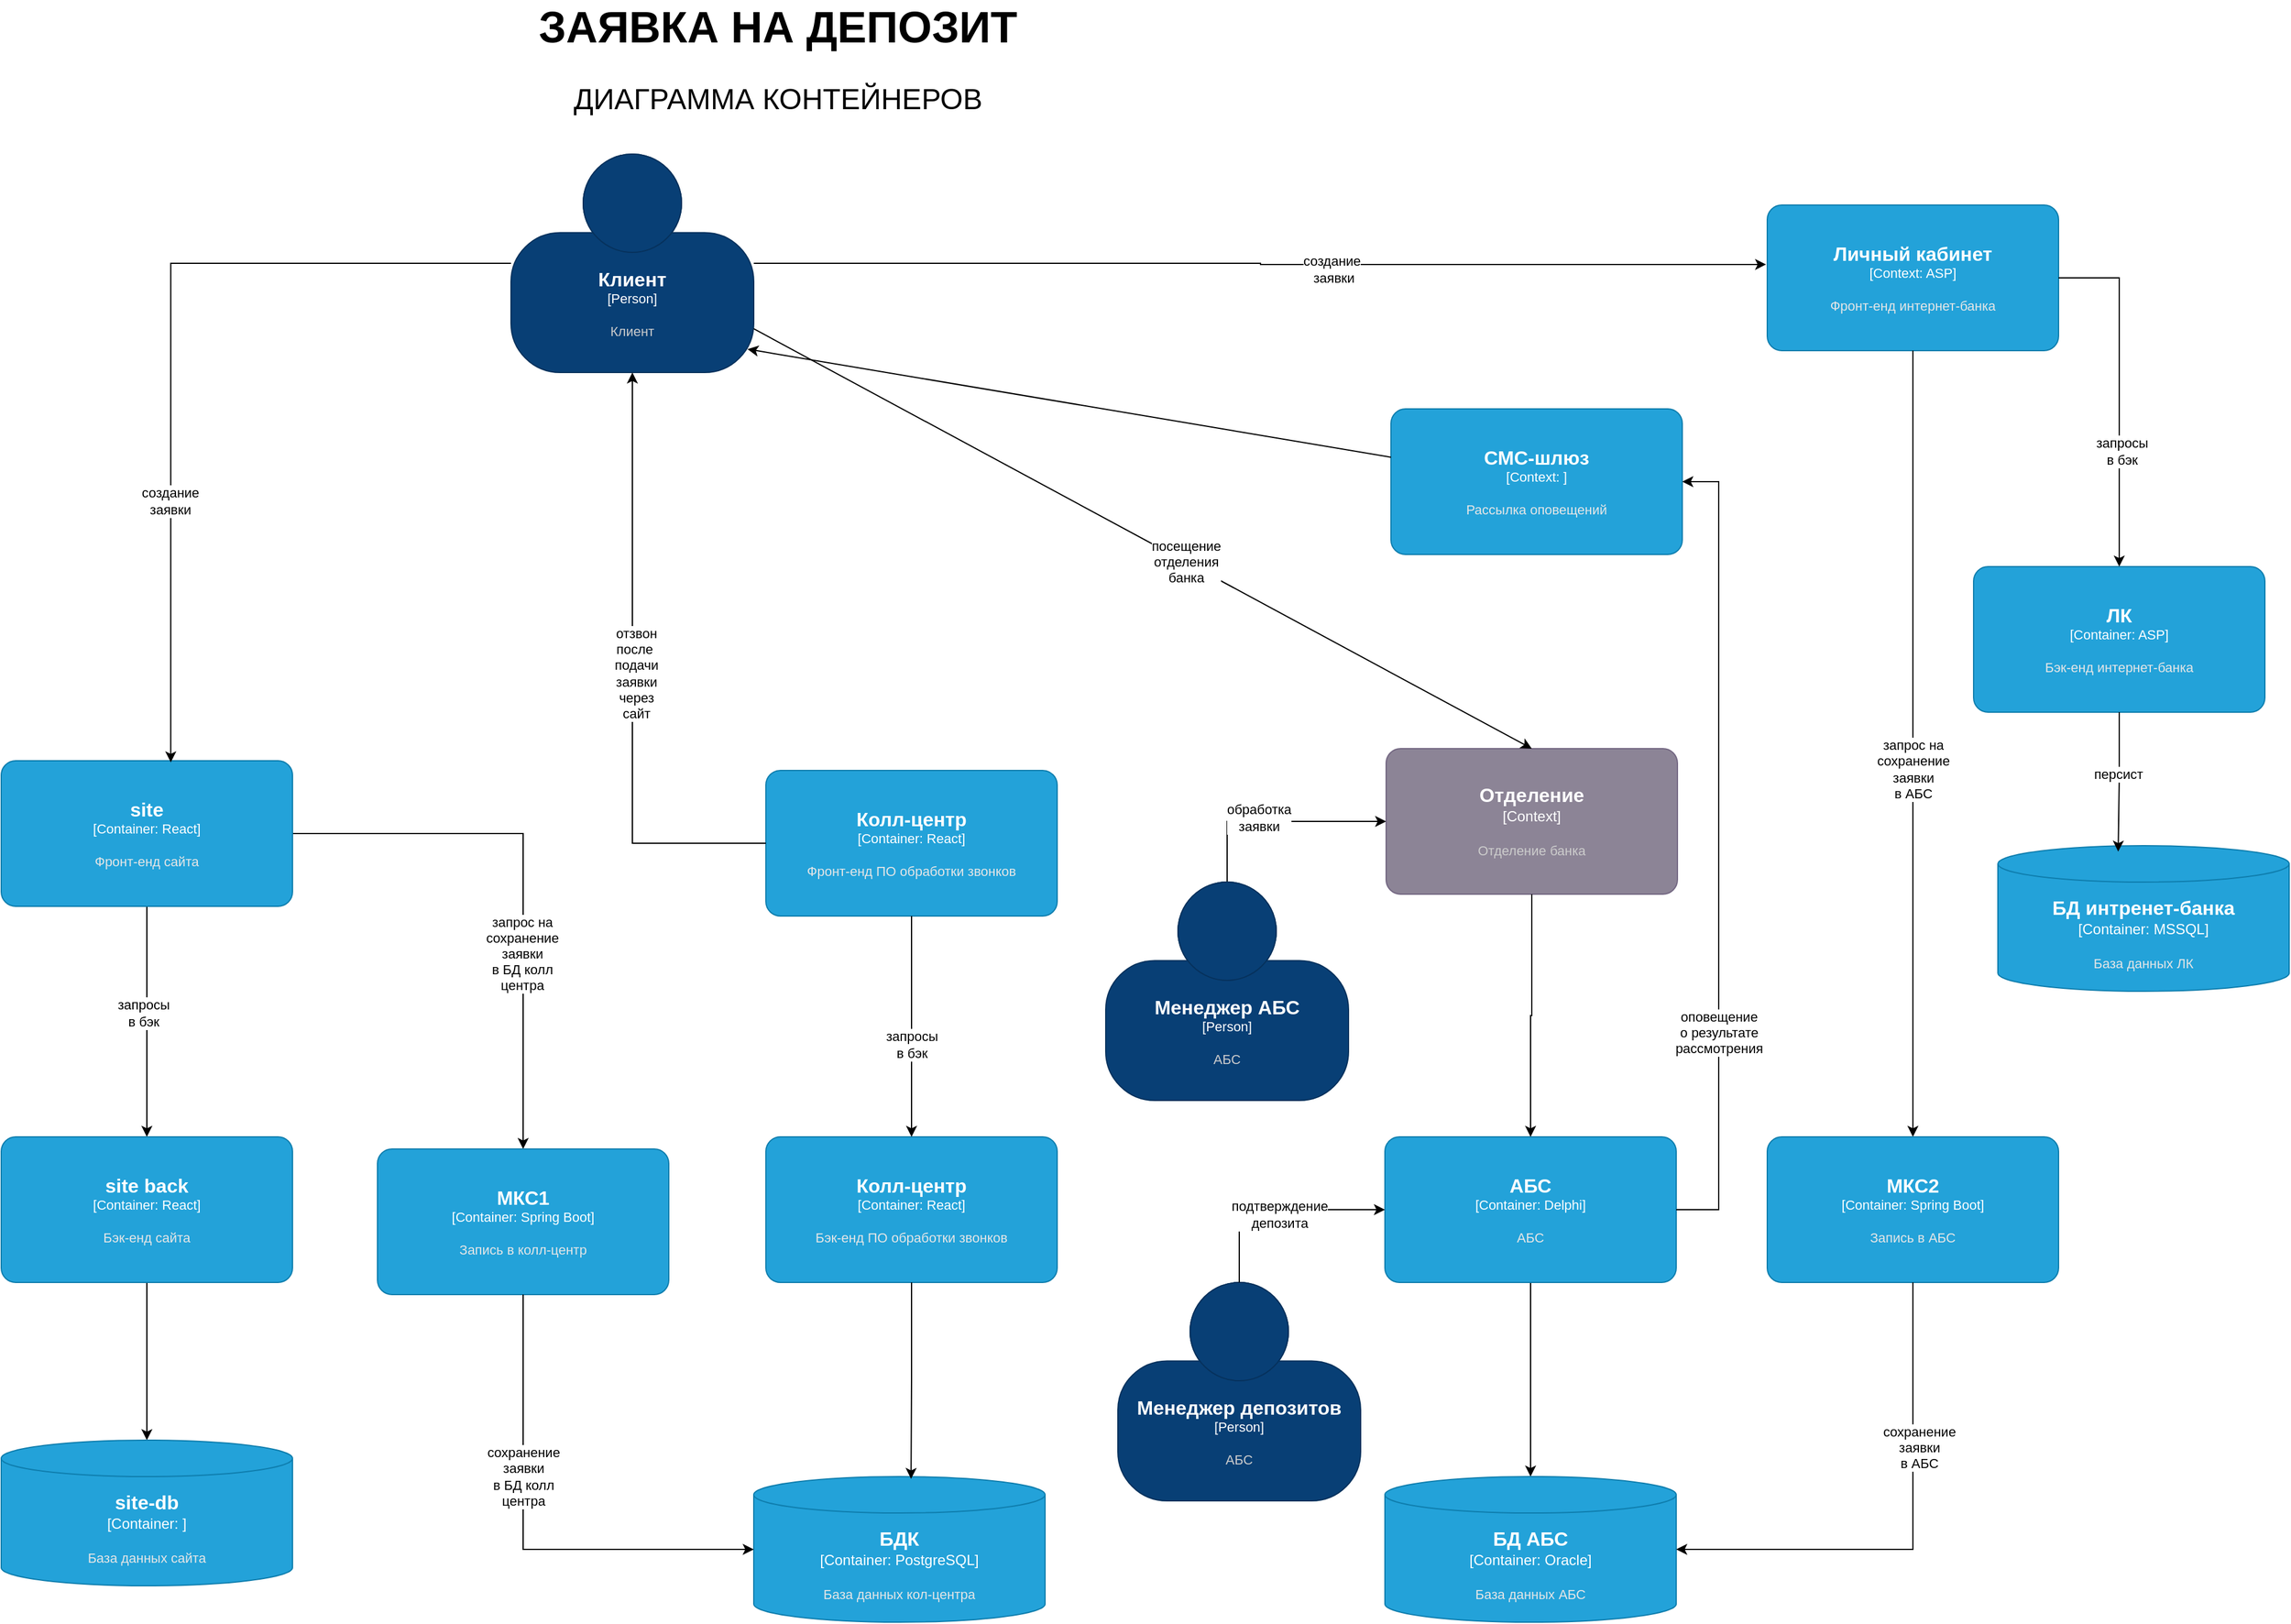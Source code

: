 <mxfile version="25.0.2">
  <diagram name="Page-1" id="MmIHik43HimOuQ7mUpIC">
    <mxGraphModel dx="1541" dy="2320" grid="1" gridSize="10" guides="1" tooltips="1" connect="1" arrows="1" fold="1" page="1" pageScale="1" pageWidth="850" pageHeight="1100" math="0" shadow="0">
      <root>
        <mxCell id="0" />
        <mxCell id="1" parent="0" />
        <object placeholders="1" c4Name="Клиент" c4Type="Person" c4Description="Клиент" label="&lt;font style=&quot;font-size: 16px&quot;&gt;&lt;b&gt;%c4Name%&lt;/b&gt;&lt;/font&gt;&lt;div&gt;[%c4Type%]&lt;/div&gt;&lt;br&gt;&lt;div&gt;&lt;font style=&quot;font-size: 11px&quot;&gt;&lt;font color=&quot;#cccccc&quot;&gt;%c4Description%&lt;/font&gt;&lt;/div&gt;" id="OG3AnWUGt1m17AZRA_l--1">
          <mxCell style="html=1;fontSize=11;dashed=0;whiteSpace=wrap;fillColor=#083F75;strokeColor=#06315C;fontColor=#ffffff;shape=mxgraph.c4.person2;align=center;metaEdit=1;points=[[0.5,0,0],[1,0.5,0],[1,0.75,0],[0.75,1,0],[0.5,1,0],[0.25,1,0],[0,0.75,0],[0,0.5,0]];resizable=0;" parent="1" vertex="1">
            <mxGeometry x="1600" y="80" width="200" height="180" as="geometry" />
          </mxCell>
        </object>
        <mxCell id="OG3AnWUGt1m17AZRA_l--12" style="edgeStyle=orthogonalEdgeStyle;rounded=0;orthogonalLoop=1;jettySize=auto;html=1;entryX=-0.004;entryY=0.408;entryDx=0;entryDy=0;entryPerimeter=0;" parent="1" source="OG3AnWUGt1m17AZRA_l--1" target="DwFzjTZeQUpSK4uyvUlI-3" edge="1">
          <mxGeometry relative="1" as="geometry">
            <mxPoint x="1500" y="140" as="targetPoint" />
          </mxGeometry>
        </mxCell>
        <mxCell id="8X3rWXkJx_iWCUfQab2U-19" value="создание&lt;div&gt;&amp;nbsp;заявки&lt;/div&gt;" style="edgeLabel;html=1;align=center;verticalAlign=middle;resizable=0;points=[];" parent="OG3AnWUGt1m17AZRA_l--12" vertex="1" connectable="0">
          <mxGeometry x="0.144" y="-4" relative="1" as="geometry">
            <mxPoint x="-1" as="offset" />
          </mxGeometry>
        </mxCell>
        <mxCell id="_szsCtnkMlDFXV1zqoDQ-9" style="edgeStyle=orthogonalEdgeStyle;rounded=0;orthogonalLoop=1;jettySize=auto;html=1;entryX=0.5;entryY=0;entryDx=0;entryDy=0;entryPerimeter=0;" parent="1" source="DwFzjTZeQUpSK4uyvUlI-1" target="_szsCtnkMlDFXV1zqoDQ-8" edge="1">
          <mxGeometry relative="1" as="geometry" />
        </mxCell>
        <mxCell id="8X3rWXkJx_iWCUfQab2U-31" value="запросы&lt;div&gt;в бэк&lt;/div&gt;" style="edgeLabel;html=1;align=center;verticalAlign=middle;resizable=0;points=[];" parent="_szsCtnkMlDFXV1zqoDQ-9" vertex="1" connectable="0">
          <mxGeometry x="-0.075" y="-3" relative="1" as="geometry">
            <mxPoint as="offset" />
          </mxGeometry>
        </mxCell>
        <mxCell id="8X3rWXkJx_iWCUfQab2U-13" style="edgeStyle=orthogonalEdgeStyle;rounded=0;orthogonalLoop=1;jettySize=auto;html=1;" parent="1" source="DwFzjTZeQUpSK4uyvUlI-1" target="_szsCtnkMlDFXV1zqoDQ-15" edge="1">
          <mxGeometry relative="1" as="geometry" />
        </mxCell>
        <mxCell id="8X3rWXkJx_iWCUfQab2U-28" value="&lt;div&gt;запрос на&lt;/div&gt;сохранение&lt;div&gt;заявки&lt;/div&gt;&lt;div&gt;в БД колл&lt;/div&gt;&lt;div&gt;центра&lt;/div&gt;" style="edgeLabel;html=1;align=center;verticalAlign=middle;resizable=0;points=[];" parent="8X3rWXkJx_iWCUfQab2U-13" vertex="1" connectable="0">
          <mxGeometry x="0.282" y="-1" relative="1" as="geometry">
            <mxPoint as="offset" />
          </mxGeometry>
        </mxCell>
        <object placeholders="1" c4Name="site" c4Type="Container" c4Technology="React" c4Description="Фронт-енд сайта" label="&lt;font style=&quot;font-size: 16px&quot;&gt;&lt;b&gt;%c4Name%&lt;/b&gt;&lt;/font&gt;&lt;div&gt;[%c4Type%: %c4Technology%]&lt;/div&gt;&lt;br&gt;&lt;div&gt;&lt;font style=&quot;font-size: 11px&quot;&gt;&lt;font color=&quot;#E6E6E6&quot;&gt;%c4Description%&lt;/font&gt;&lt;/div&gt;" id="DwFzjTZeQUpSK4uyvUlI-1">
          <mxCell style="rounded=1;whiteSpace=wrap;html=1;fontSize=11;labelBackgroundColor=none;fillColor=#23A2D9;fontColor=#ffffff;align=center;arcSize=10;strokeColor=#0E7DAD;metaEdit=1;resizable=0;points=[[0.25,0,0],[0.5,0,0],[0.75,0,0],[1,0.25,0],[1,0.5,0],[1,0.75,0],[0.75,1,0],[0.5,1,0],[0.25,1,0],[0,0.75,0],[0,0.5,0],[0,0.25,0]];" parent="1" vertex="1">
            <mxGeometry x="1180" y="580" width="240" height="120" as="geometry" />
          </mxCell>
        </object>
        <mxCell id="DwFzjTZeQUpSK4uyvUlI-2" style="edgeStyle=orthogonalEdgeStyle;rounded=0;orthogonalLoop=1;jettySize=auto;html=1;entryX=0.582;entryY=0.011;entryDx=0;entryDy=0;entryPerimeter=0;" parent="1" source="OG3AnWUGt1m17AZRA_l--1" target="DwFzjTZeQUpSK4uyvUlI-1" edge="1">
          <mxGeometry relative="1" as="geometry" />
        </mxCell>
        <mxCell id="8X3rWXkJx_iWCUfQab2U-18" value="создание&lt;div&gt;заявки&lt;/div&gt;" style="edgeLabel;html=1;align=center;verticalAlign=middle;resizable=0;points=[];" parent="DwFzjTZeQUpSK4uyvUlI-2" vertex="1" connectable="0">
          <mxGeometry x="0.376" y="-1" relative="1" as="geometry">
            <mxPoint as="offset" />
          </mxGeometry>
        </mxCell>
        <object placeholders="1" c4Name="Личный кабинет" c4Type="Context" c4Technology="ASP" c4Description="Фронт-енд интернет-банка" label="&lt;font style=&quot;font-size: 16px&quot;&gt;&lt;b&gt;%c4Name%&lt;/b&gt;&lt;/font&gt;&lt;div&gt;[%c4Type%: %c4Technology%]&lt;/div&gt;&lt;br&gt;&lt;div&gt;&lt;font style=&quot;font-size: 11px&quot;&gt;&lt;font color=&quot;#E6E6E6&quot;&gt;%c4Description%&lt;/font&gt;&lt;/div&gt;" id="DwFzjTZeQUpSK4uyvUlI-3">
          <mxCell style="rounded=1;whiteSpace=wrap;html=1;fontSize=11;labelBackgroundColor=none;fillColor=#23A2D9;fontColor=#ffffff;align=center;arcSize=10;strokeColor=#0E7DAD;metaEdit=1;resizable=0;points=[[0.25,0,0],[0.5,0,0],[0.75,0,0],[1,0.25,0],[1,0.5,0],[1,0.75,0],[0.75,1,0],[0.5,1,0],[0.25,1,0],[0,0.75,0],[0,0.5,0],[0,0.25,0]];" parent="1" vertex="1">
            <mxGeometry x="2635" y="122" width="240" height="120" as="geometry" />
          </mxCell>
        </object>
        <object placeholders="1" c4Name="Колл-центр" c4Type="Container" c4Technology="React" c4Description="Фронт-енд ПО обработки звонков" label="&lt;font style=&quot;font-size: 16px&quot;&gt;&lt;b&gt;%c4Name%&lt;/b&gt;&lt;/font&gt;&lt;div&gt;[%c4Type%: %c4Technology%]&lt;/div&gt;&lt;br&gt;&lt;div&gt;&lt;font style=&quot;font-size: 11px&quot;&gt;&lt;font color=&quot;#E6E6E6&quot;&gt;%c4Description%&lt;/font&gt;&lt;/div&gt;" id="DwFzjTZeQUpSK4uyvUlI-4">
          <mxCell style="rounded=1;whiteSpace=wrap;html=1;fontSize=11;labelBackgroundColor=none;fillColor=#23A2D9;fontColor=#ffffff;align=center;arcSize=10;strokeColor=#0E7DAD;metaEdit=1;resizable=0;points=[[0.25,0,0],[0.5,0,0],[0.75,0,0],[1,0.25,0],[1,0.5,0],[1,0.75,0],[0.75,1,0],[0.5,1,0],[0.25,1,0],[0,0.75,0],[0,0.5,0],[0,0.25,0]];" parent="1" vertex="1">
            <mxGeometry x="1810" y="588" width="240" height="120" as="geometry" />
          </mxCell>
        </object>
        <mxCell id="DwFzjTZeQUpSK4uyvUlI-6" style="edgeStyle=orthogonalEdgeStyle;rounded=0;orthogonalLoop=1;jettySize=auto;html=1;entryX=0.5;entryY=1;entryDx=0;entryDy=0;entryPerimeter=0;" parent="1" source="DwFzjTZeQUpSK4uyvUlI-4" target="OG3AnWUGt1m17AZRA_l--1" edge="1">
          <mxGeometry relative="1" as="geometry" />
        </mxCell>
        <mxCell id="8X3rWXkJx_iWCUfQab2U-27" value="отзвон&lt;div&gt;после&amp;nbsp;&lt;/div&gt;&lt;div&gt;подачи&lt;/div&gt;&lt;div&gt;заявки&lt;/div&gt;&lt;div&gt;через&lt;/div&gt;&lt;div&gt;сайт&lt;/div&gt;" style="edgeLabel;html=1;align=center;verticalAlign=middle;resizable=0;points=[];" parent="DwFzjTZeQUpSK4uyvUlI-6" vertex="1" connectable="0">
          <mxGeometry x="0.005" y="-3" relative="1" as="geometry">
            <mxPoint as="offset" />
          </mxGeometry>
        </mxCell>
        <object placeholders="1" c4Name="СМС-шлюз" c4Type="Context" c4Technology="" c4Description="Рассылка оповещений" label="&lt;font style=&quot;font-size: 16px&quot;&gt;&lt;b&gt;%c4Name%&lt;/b&gt;&lt;/font&gt;&lt;div&gt;[%c4Type%: %c4Technology%]&lt;/div&gt;&lt;br&gt;&lt;div&gt;&lt;font style=&quot;font-size: 11px&quot;&gt;&lt;font color=&quot;#E6E6E6&quot;&gt;%c4Description%&lt;/font&gt;&lt;/div&gt;" id="DwFzjTZeQUpSK4uyvUlI-8">
          <mxCell style="rounded=1;whiteSpace=wrap;html=1;fontSize=11;labelBackgroundColor=none;fillColor=#23A2D9;fontColor=#ffffff;align=center;arcSize=10;strokeColor=#0E7DAD;metaEdit=1;resizable=0;points=[[0.25,0,0],[0.5,0,0],[0.75,0,0],[1,0.25,0],[1,0.5,0],[1,0.75,0],[0.75,1,0],[0.5,1,0],[0.25,1,0],[0,0.75,0],[0,0.5,0],[0,0.25,0]];" parent="1" vertex="1">
            <mxGeometry x="2325" y="290" width="240" height="120" as="geometry" />
          </mxCell>
        </object>
        <mxCell id="DwFzjTZeQUpSK4uyvUlI-11" style="rounded=0;orthogonalLoop=1;jettySize=auto;html=1;entryX=0.974;entryY=0.893;entryDx=0;entryDy=0;entryPerimeter=0;" parent="1" source="DwFzjTZeQUpSK4uyvUlI-8" target="OG3AnWUGt1m17AZRA_l--1" edge="1">
          <mxGeometry relative="1" as="geometry" />
        </mxCell>
        <object placeholders="1" c4Name="Отделение" c4Type="Context" c4Description="Отделение банка" label="&lt;font style=&quot;font-size: 16px&quot;&gt;&lt;b&gt;%c4Name%&lt;/b&gt;&lt;/font&gt;&lt;div&gt;[%c4Type%]&lt;/div&gt;&lt;br&gt;&lt;div&gt;&lt;font style=&quot;font-size: 11px&quot;&gt;&lt;font color=&quot;#cccccc&quot;&gt;%c4Description%&lt;/font&gt;&lt;/div&gt;" c4Technology="Клиент АБС" id="_szsCtnkMlDFXV1zqoDQ-1">
          <mxCell style="rounded=1;whiteSpace=wrap;html=1;labelBackgroundColor=none;fillColor=#8C8496;fontColor=#ffffff;align=center;arcSize=10;strokeColor=#736782;metaEdit=1;resizable=0;points=[[0.25,0,0],[0.5,0,0],[0.75,0,0],[1,0.25,0],[1,0.5,0],[1,0.75,0],[0.75,1,0],[0.5,1,0],[0.25,1,0],[0,0.75,0],[0,0.5,0],[0,0.25,0]];" parent="1" vertex="1">
            <mxGeometry x="2321" y="570" width="240" height="120" as="geometry" />
          </mxCell>
        </object>
        <mxCell id="_szsCtnkMlDFXV1zqoDQ-2" style="rounded=0;orthogonalLoop=1;jettySize=auto;html=1;entryX=0.5;entryY=0;entryDx=0;entryDy=0;entryPerimeter=0;" parent="1" source="OG3AnWUGt1m17AZRA_l--1" target="_szsCtnkMlDFXV1zqoDQ-1" edge="1">
          <mxGeometry relative="1" as="geometry" />
        </mxCell>
        <mxCell id="8X3rWXkJx_iWCUfQab2U-21" value="посещение&lt;div&gt;отделения&lt;/div&gt;&lt;div&gt;банка&lt;/div&gt;" style="edgeLabel;html=1;align=center;verticalAlign=middle;resizable=0;points=[];" parent="_szsCtnkMlDFXV1zqoDQ-2" vertex="1" connectable="0">
          <mxGeometry x="0.11" relative="1" as="geometry">
            <mxPoint as="offset" />
          </mxGeometry>
        </mxCell>
        <mxCell id="_szsCtnkMlDFXV1zqoDQ-5" value="&lt;font style=&quot;font-size: 24px;&quot;&gt;ДИАГРАММА КОНТЕЙНЕРОВ&lt;/font&gt;" style="text;html=1;align=center;verticalAlign=middle;whiteSpace=wrap;rounded=0;" parent="1" vertex="1">
          <mxGeometry x="1570" y="20" width="500" height="30" as="geometry" />
        </mxCell>
        <mxCell id="_szsCtnkMlDFXV1zqoDQ-7" value="&lt;font style=&quot;font-size: 36px;&quot;&gt;&lt;b&gt;ЗАЯВКА НА ДЕПОЗИТ&lt;/b&gt;&lt;/font&gt;" style="text;html=1;align=center;verticalAlign=middle;whiteSpace=wrap;rounded=0;" parent="1" vertex="1">
          <mxGeometry x="1570" y="-40" width="500" height="30" as="geometry" />
        </mxCell>
        <mxCell id="8X3rWXkJx_iWCUfQab2U-2" style="edgeStyle=orthogonalEdgeStyle;rounded=0;orthogonalLoop=1;jettySize=auto;html=1;" parent="1" source="_szsCtnkMlDFXV1zqoDQ-8" target="8X3rWXkJx_iWCUfQab2U-1" edge="1">
          <mxGeometry relative="1" as="geometry" />
        </mxCell>
        <object placeholders="1" c4Name="site back" c4Type="Container" c4Technology="React" c4Description="Бэк-енд сайта" label="&lt;font style=&quot;font-size: 16px&quot;&gt;&lt;b&gt;%c4Name%&lt;/b&gt;&lt;/font&gt;&lt;div&gt;[%c4Type%: %c4Technology%]&lt;/div&gt;&lt;br&gt;&lt;div&gt;&lt;font style=&quot;font-size: 11px&quot;&gt;&lt;font color=&quot;#E6E6E6&quot;&gt;%c4Description%&lt;/font&gt;&lt;/div&gt;" id="_szsCtnkMlDFXV1zqoDQ-8">
          <mxCell style="rounded=1;whiteSpace=wrap;html=1;fontSize=11;labelBackgroundColor=none;fillColor=#23A2D9;fontColor=#ffffff;align=center;arcSize=10;strokeColor=#0E7DAD;metaEdit=1;resizable=0;points=[[0.25,0,0],[0.5,0,0],[0.75,0,0],[1,0.25,0],[1,0.5,0],[1,0.75,0],[0.75,1,0],[0.5,1,0],[0.25,1,0],[0,0.75,0],[0,0.5,0],[0,0.25,0]];" parent="1" vertex="1">
            <mxGeometry x="1180" y="890" width="240" height="120" as="geometry" />
          </mxCell>
        </object>
        <mxCell id="8X3rWXkJx_iWCUfQab2U-15" style="edgeStyle=orthogonalEdgeStyle;rounded=0;orthogonalLoop=1;jettySize=auto;html=1;exitX=0.5;exitY=1;exitDx=0;exitDy=0;exitPerimeter=0;" parent="1" source="DwFzjTZeQUpSK4uyvUlI-3" target="8X3rWXkJx_iWCUfQab2U-5" edge="1">
          <mxGeometry relative="1" as="geometry" />
        </mxCell>
        <mxCell id="8X3rWXkJx_iWCUfQab2U-25" value="&lt;div&gt;запрос на&lt;/div&gt;сохранение&lt;div&gt;заявки&lt;/div&gt;&lt;div&gt;в АБС&lt;/div&gt;" style="edgeLabel;html=1;align=center;verticalAlign=middle;resizable=0;points=[];" parent="8X3rWXkJx_iWCUfQab2U-15" vertex="1" connectable="0">
          <mxGeometry x="0.064" relative="1" as="geometry">
            <mxPoint as="offset" />
          </mxGeometry>
        </mxCell>
        <object placeholders="1" c4Name="ЛК" c4Type="Container" c4Technology="ASP" c4Description="Бэк-енд интернет-банка" label="&lt;font style=&quot;font-size: 16px&quot;&gt;&lt;b&gt;%c4Name%&lt;/b&gt;&lt;/font&gt;&lt;div&gt;[%c4Type%: %c4Technology%]&lt;/div&gt;&lt;br&gt;&lt;div&gt;&lt;font style=&quot;font-size: 11px&quot;&gt;&lt;font color=&quot;#E6E6E6&quot;&gt;%c4Description%&lt;/font&gt;&lt;/div&gt;" id="_szsCtnkMlDFXV1zqoDQ-10">
          <mxCell style="rounded=1;whiteSpace=wrap;html=1;fontSize=11;labelBackgroundColor=none;fillColor=#23A2D9;fontColor=#ffffff;align=center;arcSize=10;strokeColor=#0E7DAD;metaEdit=1;resizable=0;points=[[0.25,0,0],[0.5,0,0],[0.75,0,0],[1,0.25,0],[1,0.5,0],[1,0.75,0],[0.75,1,0],[0.5,1,0],[0.25,1,0],[0,0.75,0],[0,0.5,0],[0,0.25,0]];" parent="1" vertex="1">
            <mxGeometry x="2805" y="420" width="240" height="120" as="geometry" />
          </mxCell>
        </object>
        <mxCell id="_szsCtnkMlDFXV1zqoDQ-12" style="edgeStyle=orthogonalEdgeStyle;rounded=0;orthogonalLoop=1;jettySize=auto;html=1;entryX=0.5;entryY=0;entryDx=0;entryDy=0;entryPerimeter=0;exitX=1;exitY=0.5;exitDx=0;exitDy=0;exitPerimeter=0;" parent="1" source="DwFzjTZeQUpSK4uyvUlI-3" target="_szsCtnkMlDFXV1zqoDQ-10" edge="1">
          <mxGeometry relative="1" as="geometry" />
        </mxCell>
        <mxCell id="8X3rWXkJx_iWCUfQab2U-20" value="запросы&lt;div&gt;в бэк&lt;/div&gt;" style="edgeLabel;html=1;align=center;verticalAlign=middle;resizable=0;points=[];" parent="_szsCtnkMlDFXV1zqoDQ-12" vertex="1" connectable="0">
          <mxGeometry x="0.341" y="2" relative="1" as="geometry">
            <mxPoint as="offset" />
          </mxGeometry>
        </mxCell>
        <object placeholders="1" c4Name="Колл-центр" c4Type="Container" c4Technology="React" c4Description="Бэк-енд ПО обработки звонков" label="&lt;font style=&quot;font-size: 16px&quot;&gt;&lt;b&gt;%c4Name%&lt;/b&gt;&lt;/font&gt;&lt;div&gt;[%c4Type%: %c4Technology%]&lt;/div&gt;&lt;br&gt;&lt;div&gt;&lt;font style=&quot;font-size: 11px&quot;&gt;&lt;font color=&quot;#E6E6E6&quot;&gt;%c4Description%&lt;/font&gt;&lt;/div&gt;" id="_szsCtnkMlDFXV1zqoDQ-13">
          <mxCell style="rounded=1;whiteSpace=wrap;html=1;fontSize=11;labelBackgroundColor=none;fillColor=#23A2D9;fontColor=#ffffff;align=center;arcSize=10;strokeColor=#0E7DAD;metaEdit=1;resizable=0;points=[[0.25,0,0],[0.5,0,0],[0.75,0,0],[1,0.25,0],[1,0.5,0],[1,0.75,0],[0.75,1,0],[0.5,1,0],[0.25,1,0],[0,0.75,0],[0,0.5,0],[0,0.25,0]];" parent="1" vertex="1">
            <mxGeometry x="1810" y="890" width="240" height="120" as="geometry" />
          </mxCell>
        </object>
        <mxCell id="_szsCtnkMlDFXV1zqoDQ-14" style="edgeStyle=orthogonalEdgeStyle;rounded=0;orthogonalLoop=1;jettySize=auto;html=1;entryX=0.5;entryY=0;entryDx=0;entryDy=0;entryPerimeter=0;" parent="1" source="DwFzjTZeQUpSK4uyvUlI-4" target="_szsCtnkMlDFXV1zqoDQ-13" edge="1">
          <mxGeometry relative="1" as="geometry" />
        </mxCell>
        <mxCell id="8X3rWXkJx_iWCUfQab2U-32" value="запросы&lt;div&gt;в бэк&lt;/div&gt;" style="edgeLabel;html=1;align=center;verticalAlign=middle;resizable=0;points=[];" parent="_szsCtnkMlDFXV1zqoDQ-14" vertex="1" connectable="0">
          <mxGeometry x="0.162" relative="1" as="geometry">
            <mxPoint as="offset" />
          </mxGeometry>
        </mxCell>
        <object placeholders="1" c4Name="МКС1" c4Type="Container" c4Technology="Spring Boot" c4Description="Запись в колл-центр" label="&lt;font style=&quot;font-size: 16px&quot;&gt;&lt;b&gt;%c4Name%&lt;/b&gt;&lt;/font&gt;&lt;div&gt;[%c4Type%: %c4Technology%]&lt;/div&gt;&lt;br&gt;&lt;div&gt;&lt;font style=&quot;font-size: 11px&quot;&gt;&lt;font color=&quot;#E6E6E6&quot;&gt;%c4Description%&lt;/font&gt;&lt;/div&gt;" id="_szsCtnkMlDFXV1zqoDQ-15">
          <mxCell style="rounded=1;whiteSpace=wrap;html=1;fontSize=11;labelBackgroundColor=none;fillColor=#23A2D9;fontColor=#ffffff;align=center;arcSize=10;strokeColor=#0E7DAD;metaEdit=1;resizable=0;points=[[0.25,0,0],[0.5,0,0],[0.75,0,0],[1,0.25,0],[1,0.5,0],[1,0.75,0],[0.75,1,0],[0.5,1,0],[0.25,1,0],[0,0.75,0],[0,0.5,0],[0,0.25,0]];" parent="1" vertex="1">
            <mxGeometry x="1490" y="900" width="240" height="120" as="geometry" />
          </mxCell>
        </object>
        <object placeholders="1" c4Name="site-db" c4Type="Container" c4Technology="" c4Description="База данных сайта" label="&lt;font style=&quot;font-size: 16px&quot;&gt;&lt;b&gt;%c4Name%&lt;/b&gt;&lt;/font&gt;&lt;div&gt;[%c4Type%:&amp;nbsp;%c4Technology%]&lt;/div&gt;&lt;br&gt;&lt;div&gt;&lt;font style=&quot;font-size: 11px&quot;&gt;&lt;font color=&quot;#E6E6E6&quot;&gt;%c4Description%&lt;/font&gt;&lt;/div&gt;" id="8X3rWXkJx_iWCUfQab2U-1">
          <mxCell style="shape=cylinder3;size=15;whiteSpace=wrap;html=1;boundedLbl=1;rounded=0;labelBackgroundColor=none;fillColor=#23A2D9;fontSize=12;fontColor=#ffffff;align=center;strokeColor=#0E7DAD;metaEdit=1;points=[[0.5,0,0],[1,0.25,0],[1,0.5,0],[1,0.75,0],[0.5,1,0],[0,0.75,0],[0,0.5,0],[0,0.25,0]];resizable=0;" parent="1" vertex="1">
            <mxGeometry x="1180" y="1140" width="240" height="120" as="geometry" />
          </mxCell>
        </object>
        <object placeholders="1" c4Name="БДК" c4Type="Container" c4Technology="PostgreSQL" c4Description="База данных кол-центра" label="&lt;font style=&quot;font-size: 16px&quot;&gt;&lt;b&gt;%c4Name%&lt;/b&gt;&lt;/font&gt;&lt;div&gt;[%c4Type%:&amp;nbsp;%c4Technology%]&lt;/div&gt;&lt;br&gt;&lt;div&gt;&lt;font style=&quot;font-size: 11px&quot;&gt;&lt;font color=&quot;#E6E6E6&quot;&gt;%c4Description%&lt;/font&gt;&lt;/div&gt;" id="8X3rWXkJx_iWCUfQab2U-3">
          <mxCell style="shape=cylinder3;size=15;whiteSpace=wrap;html=1;boundedLbl=1;rounded=0;labelBackgroundColor=none;fillColor=#23A2D9;fontSize=12;fontColor=#ffffff;align=center;strokeColor=#0E7DAD;metaEdit=1;points=[[0.5,0,0],[1,0.25,0],[1,0.5,0],[1,0.75,0],[0.5,1,0],[0,0.75,0],[0,0.5,0],[0,0.25,0]];resizable=0;" parent="1" vertex="1">
            <mxGeometry x="1800" y="1170" width="240" height="120" as="geometry" />
          </mxCell>
        </object>
        <mxCell id="8X3rWXkJx_iWCUfQab2U-4" style="edgeStyle=orthogonalEdgeStyle;rounded=0;orthogonalLoop=1;jettySize=auto;html=1;entryX=0.54;entryY=0.016;entryDx=0;entryDy=0;entryPerimeter=0;" parent="1" source="_szsCtnkMlDFXV1zqoDQ-13" target="8X3rWXkJx_iWCUfQab2U-3" edge="1">
          <mxGeometry relative="1" as="geometry" />
        </mxCell>
        <object placeholders="1" c4Name="МКС2" c4Type="Container" c4Technology="Spring Boot" c4Description="Запись в АБС" label="&lt;font style=&quot;font-size: 16px&quot;&gt;&lt;b&gt;%c4Name%&lt;/b&gt;&lt;/font&gt;&lt;div&gt;[%c4Type%: %c4Technology%]&lt;/div&gt;&lt;br&gt;&lt;div&gt;&lt;font style=&quot;font-size: 11px&quot;&gt;&lt;font color=&quot;#E6E6E6&quot;&gt;%c4Description%&lt;/font&gt;&lt;/div&gt;" id="8X3rWXkJx_iWCUfQab2U-5">
          <mxCell style="rounded=1;whiteSpace=wrap;html=1;fontSize=11;labelBackgroundColor=none;fillColor=#23A2D9;fontColor=#ffffff;align=center;arcSize=10;strokeColor=#0E7DAD;metaEdit=1;resizable=0;points=[[0.25,0,0],[0.5,0,0],[0.75,0,0],[1,0.25,0],[1,0.5,0],[1,0.75,0],[0.75,1,0],[0.5,1,0],[0.25,1,0],[0,0.75,0],[0,0.5,0],[0,0.25,0]];" parent="1" vertex="1">
            <mxGeometry x="2635" y="890" width="240" height="120" as="geometry" />
          </mxCell>
        </object>
        <object placeholders="1" c4Name="БД интренет-банка" c4Type="Container" c4Technology="MSSQL" c4Description="База данных ЛК" label="&lt;font style=&quot;font-size: 16px&quot;&gt;&lt;b&gt;%c4Name%&lt;/b&gt;&lt;/font&gt;&lt;div&gt;[%c4Type%:&amp;nbsp;%c4Technology%]&lt;/div&gt;&lt;br&gt;&lt;div&gt;&lt;font style=&quot;font-size: 11px&quot;&gt;&lt;font color=&quot;#E6E6E6&quot;&gt;%c4Description%&lt;/font&gt;&lt;/div&gt;" id="8X3rWXkJx_iWCUfQab2U-6">
          <mxCell style="shape=cylinder3;size=15;whiteSpace=wrap;html=1;boundedLbl=1;rounded=0;labelBackgroundColor=none;fillColor=#23A2D9;fontSize=12;fontColor=#ffffff;align=center;strokeColor=#0E7DAD;metaEdit=1;points=[[0.5,0,0],[1,0.25,0],[1,0.5,0],[1,0.75,0],[0.5,1,0],[0,0.75,0],[0,0.5,0],[0,0.25,0]];resizable=0;" parent="1" vertex="1">
            <mxGeometry x="2825" y="650" width="240" height="120" as="geometry" />
          </mxCell>
        </object>
        <mxCell id="8X3rWXkJx_iWCUfQab2U-7" style="edgeStyle=orthogonalEdgeStyle;rounded=0;orthogonalLoop=1;jettySize=auto;html=1;entryX=0.413;entryY=0.041;entryDx=0;entryDy=0;entryPerimeter=0;" parent="1" source="_szsCtnkMlDFXV1zqoDQ-10" target="8X3rWXkJx_iWCUfQab2U-6" edge="1">
          <mxGeometry relative="1" as="geometry" />
        </mxCell>
        <mxCell id="8X3rWXkJx_iWCUfQab2U-24" value="персист" style="edgeLabel;html=1;align=center;verticalAlign=middle;resizable=0;points=[];" parent="8X3rWXkJx_iWCUfQab2U-7" vertex="1" connectable="0">
          <mxGeometry x="-0.119" y="-1" relative="1" as="geometry">
            <mxPoint as="offset" />
          </mxGeometry>
        </mxCell>
        <mxCell id="8X3rWXkJx_iWCUfQab2U-10" style="edgeStyle=orthogonalEdgeStyle;rounded=0;orthogonalLoop=1;jettySize=auto;html=1;" parent="1" source="8X3rWXkJx_iWCUfQab2U-8" target="8X3rWXkJx_iWCUfQab2U-9" edge="1">
          <mxGeometry relative="1" as="geometry" />
        </mxCell>
        <object placeholders="1" c4Name="АБС" c4Type="Container" c4Technology="Delphi" c4Description="АБС" label="&lt;font style=&quot;font-size: 16px&quot;&gt;&lt;b&gt;%c4Name%&lt;/b&gt;&lt;/font&gt;&lt;div&gt;[%c4Type%: %c4Technology%]&lt;/div&gt;&lt;br&gt;&lt;div&gt;&lt;font style=&quot;font-size: 11px&quot;&gt;&lt;font color=&quot;#E6E6E6&quot;&gt;%c4Description%&lt;/font&gt;&lt;/div&gt;" id="8X3rWXkJx_iWCUfQab2U-8">
          <mxCell style="rounded=1;whiteSpace=wrap;html=1;fontSize=11;labelBackgroundColor=none;fillColor=#23A2D9;fontColor=#ffffff;align=center;arcSize=10;strokeColor=#0E7DAD;metaEdit=1;resizable=0;points=[[0.25,0,0],[0.5,0,0],[0.75,0,0],[1,0.25,0],[1,0.5,0],[1,0.75,0],[0.75,1,0],[0.5,1,0],[0.25,1,0],[0,0.75,0],[0,0.5,0],[0,0.25,0]];" parent="1" vertex="1">
            <mxGeometry x="2320" y="890" width="240" height="120" as="geometry" />
          </mxCell>
        </object>
        <object placeholders="1" c4Name="БД АБС" c4Type="Container" c4Technology="Oracle" c4Description="База данных АБС" label="&lt;font style=&quot;font-size: 16px&quot;&gt;&lt;b&gt;%c4Name%&lt;/b&gt;&lt;/font&gt;&lt;div&gt;[%c4Type%:&amp;nbsp;%c4Technology%]&lt;/div&gt;&lt;br&gt;&lt;div&gt;&lt;font style=&quot;font-size: 11px&quot;&gt;&lt;font color=&quot;#E6E6E6&quot;&gt;%c4Description%&lt;/font&gt;&lt;/div&gt;" id="8X3rWXkJx_iWCUfQab2U-9">
          <mxCell style="shape=cylinder3;size=15;whiteSpace=wrap;html=1;boundedLbl=1;rounded=0;labelBackgroundColor=none;fillColor=#23A2D9;fontSize=12;fontColor=#ffffff;align=center;strokeColor=#0E7DAD;metaEdit=1;points=[[0.5,0,0],[1,0.25,0],[1,0.5,0],[1,0.75,0],[0.5,1,0],[0,0.75,0],[0,0.5,0],[0,0.25,0]];resizable=0;" parent="1" vertex="1">
            <mxGeometry x="2320" y="1170" width="240" height="120" as="geometry" />
          </mxCell>
        </object>
        <mxCell id="8X3rWXkJx_iWCUfQab2U-14" style="edgeStyle=orthogonalEdgeStyle;rounded=0;orthogonalLoop=1;jettySize=auto;html=1;entryX=0;entryY=0.5;entryDx=0;entryDy=0;entryPerimeter=0;exitX=0.5;exitY=1;exitDx=0;exitDy=0;exitPerimeter=0;" parent="1" source="_szsCtnkMlDFXV1zqoDQ-15" target="8X3rWXkJx_iWCUfQab2U-3" edge="1">
          <mxGeometry relative="1" as="geometry" />
        </mxCell>
        <mxCell id="8X3rWXkJx_iWCUfQab2U-29" value="&lt;div&gt;сохранение&lt;br&gt;&lt;/div&gt;&lt;div&gt;заявки&lt;/div&gt;&lt;div&gt;в БД колл&lt;/div&gt;&lt;div&gt;центра&lt;/div&gt;" style="edgeLabel;html=1;align=center;verticalAlign=middle;resizable=0;points=[];" parent="8X3rWXkJx_iWCUfQab2U-14" vertex="1" connectable="0">
          <mxGeometry x="-0.508" relative="1" as="geometry">
            <mxPoint y="51" as="offset" />
          </mxGeometry>
        </mxCell>
        <mxCell id="8X3rWXkJx_iWCUfQab2U-16" style="edgeStyle=orthogonalEdgeStyle;rounded=0;orthogonalLoop=1;jettySize=auto;html=1;entryX=1;entryY=0.5;entryDx=0;entryDy=0;entryPerimeter=0;exitX=0.5;exitY=1;exitDx=0;exitDy=0;exitPerimeter=0;" parent="1" source="8X3rWXkJx_iWCUfQab2U-5" target="8X3rWXkJx_iWCUfQab2U-9" edge="1">
          <mxGeometry relative="1" as="geometry" />
        </mxCell>
        <mxCell id="8X3rWXkJx_iWCUfQab2U-26" value="сохранение&lt;div&gt;заявки&lt;/div&gt;&lt;div&gt;в АБС&lt;/div&gt;" style="edgeLabel;html=1;align=center;verticalAlign=middle;resizable=0;points=[];" parent="8X3rWXkJx_iWCUfQab2U-16" vertex="1" connectable="0">
          <mxGeometry x="-0.347" y="5" relative="1" as="geometry">
            <mxPoint as="offset" />
          </mxGeometry>
        </mxCell>
        <mxCell id="8X3rWXkJx_iWCUfQab2U-17" style="edgeStyle=orthogonalEdgeStyle;rounded=0;orthogonalLoop=1;jettySize=auto;html=1;entryX=0.5;entryY=0;entryDx=0;entryDy=0;entryPerimeter=0;" parent="1" source="_szsCtnkMlDFXV1zqoDQ-1" target="8X3rWXkJx_iWCUfQab2U-8" edge="1">
          <mxGeometry relative="1" as="geometry" />
        </mxCell>
        <mxCell id="8X3rWXkJx_iWCUfQab2U-22" style="edgeStyle=orthogonalEdgeStyle;rounded=0;orthogonalLoop=1;jettySize=auto;html=1;entryX=1;entryY=0.5;entryDx=0;entryDy=0;entryPerimeter=0;exitX=1;exitY=0.5;exitDx=0;exitDy=0;exitPerimeter=0;" parent="1" source="8X3rWXkJx_iWCUfQab2U-8" target="DwFzjTZeQUpSK4uyvUlI-8" edge="1">
          <mxGeometry relative="1" as="geometry">
            <Array as="points">
              <mxPoint x="2595" y="950" />
              <mxPoint x="2595" y="350" />
            </Array>
          </mxGeometry>
        </mxCell>
        <mxCell id="8X3rWXkJx_iWCUfQab2U-23" value="оповещение&lt;div&gt;о результате&lt;/div&gt;&lt;div&gt;рассмотрения&lt;/div&gt;" style="edgeLabel;html=1;align=center;verticalAlign=middle;resizable=0;points=[];" parent="8X3rWXkJx_iWCUfQab2U-22" vertex="1" connectable="0">
          <mxGeometry x="-0.456" relative="1" as="geometry">
            <mxPoint as="offset" />
          </mxGeometry>
        </mxCell>
        <mxCell id="TuxM4QePOM0esmWBvxzJ-4" style="edgeStyle=orthogonalEdgeStyle;rounded=0;orthogonalLoop=1;jettySize=auto;html=1;exitX=0.5;exitY=0;exitDx=0;exitDy=0;exitPerimeter=0;" edge="1" parent="1" source="TuxM4QePOM0esmWBvxzJ-2" target="_szsCtnkMlDFXV1zqoDQ-1">
          <mxGeometry relative="1" as="geometry" />
        </mxCell>
        <mxCell id="TuxM4QePOM0esmWBvxzJ-6" value="обработка&lt;div&gt;заявки&lt;/div&gt;" style="edgeLabel;html=1;align=center;verticalAlign=middle;resizable=0;points=[];" vertex="1" connectable="0" parent="TuxM4QePOM0esmWBvxzJ-4">
          <mxGeometry x="-0.159" y="3" relative="1" as="geometry">
            <mxPoint as="offset" />
          </mxGeometry>
        </mxCell>
        <object placeholders="1" c4Name="Менеджер АБС" c4Type="Person" c4Description="АБС" label="&lt;font style=&quot;font-size: 16px&quot;&gt;&lt;b&gt;%c4Name%&lt;/b&gt;&lt;/font&gt;&lt;div&gt;[%c4Type%]&lt;/div&gt;&lt;br&gt;&lt;div&gt;&lt;font style=&quot;font-size: 11px&quot;&gt;&lt;font color=&quot;#cccccc&quot;&gt;%c4Description%&lt;/font&gt;&lt;/div&gt;" id="TuxM4QePOM0esmWBvxzJ-2">
          <mxCell style="html=1;fontSize=11;dashed=0;whiteSpace=wrap;fillColor=#083F75;strokeColor=#06315C;fontColor=#ffffff;shape=mxgraph.c4.person2;align=center;metaEdit=1;points=[[0.5,0,0],[1,0.5,0],[1,0.75,0],[0.75,1,0],[0.5,1,0],[0.25,1,0],[0,0.75,0],[0,0.5,0]];resizable=0;" vertex="1" parent="1">
            <mxGeometry x="2090" y="680" width="200" height="180" as="geometry" />
          </mxCell>
        </object>
        <object placeholders="1" c4Name="Менеджер депозитов" c4Type="Person" c4Description="АБС" label="&lt;font style=&quot;font-size: 16px&quot;&gt;&lt;b&gt;%c4Name%&lt;/b&gt;&lt;/font&gt;&lt;div&gt;[%c4Type%]&lt;/div&gt;&lt;br&gt;&lt;div&gt;&lt;font style=&quot;font-size: 11px&quot;&gt;&lt;font color=&quot;#cccccc&quot;&gt;%c4Description%&lt;/font&gt;&lt;/div&gt;" id="TuxM4QePOM0esmWBvxzJ-3">
          <mxCell style="html=1;fontSize=11;dashed=0;whiteSpace=wrap;fillColor=#083F75;strokeColor=#06315C;fontColor=#ffffff;shape=mxgraph.c4.person2;align=center;metaEdit=1;points=[[0.5,0,0],[1,0.5,0],[1,0.75,0],[0.75,1,0],[0.5,1,0],[0.25,1,0],[0,0.75,0],[0,0.5,0]];resizable=0;" vertex="1" parent="1">
            <mxGeometry x="2100" y="1010" width="200" height="180" as="geometry" />
          </mxCell>
        </object>
        <mxCell id="TuxM4QePOM0esmWBvxzJ-5" style="edgeStyle=orthogonalEdgeStyle;rounded=0;orthogonalLoop=1;jettySize=auto;html=1;entryX=0;entryY=0.5;entryDx=0;entryDy=0;entryPerimeter=0;exitX=0.5;exitY=0;exitDx=0;exitDy=0;exitPerimeter=0;" edge="1" parent="1" source="TuxM4QePOM0esmWBvxzJ-3" target="8X3rWXkJx_iWCUfQab2U-8">
          <mxGeometry relative="1" as="geometry" />
        </mxCell>
        <mxCell id="TuxM4QePOM0esmWBvxzJ-7" value="подтверждение&lt;div&gt;депозита&lt;/div&gt;" style="edgeLabel;html=1;align=center;verticalAlign=middle;resizable=0;points=[];" vertex="1" connectable="0" parent="TuxM4QePOM0esmWBvxzJ-5">
          <mxGeometry x="0.036" y="-4" relative="1" as="geometry">
            <mxPoint as="offset" />
          </mxGeometry>
        </mxCell>
      </root>
    </mxGraphModel>
  </diagram>
</mxfile>
